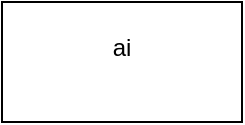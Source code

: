 <mxfile>
    <diagram id="KFqxNB28uFuRDGZRxTPO" name="ページ1">
        <mxGraphModel dx="732" dy="436" grid="1" gridSize="10" guides="1" tooltips="1" connect="1" arrows="1" fold="1" page="1" pageScale="1" pageWidth="827" pageHeight="1169" math="0" shadow="0">
            <root>
                <mxCell id="0"/>
                <mxCell id="1" parent="0"/>
                <mxCell id="2" value="ai&lt;div&gt;&lt;br&gt;&lt;/div&gt;" style="rounded=0;whiteSpace=wrap;html=1;" vertex="1" parent="1">
                    <mxGeometry x="320" y="200" width="120" height="60" as="geometry"/>
                </mxCell>
            </root>
        </mxGraphModel>
    </diagram>
</mxfile>